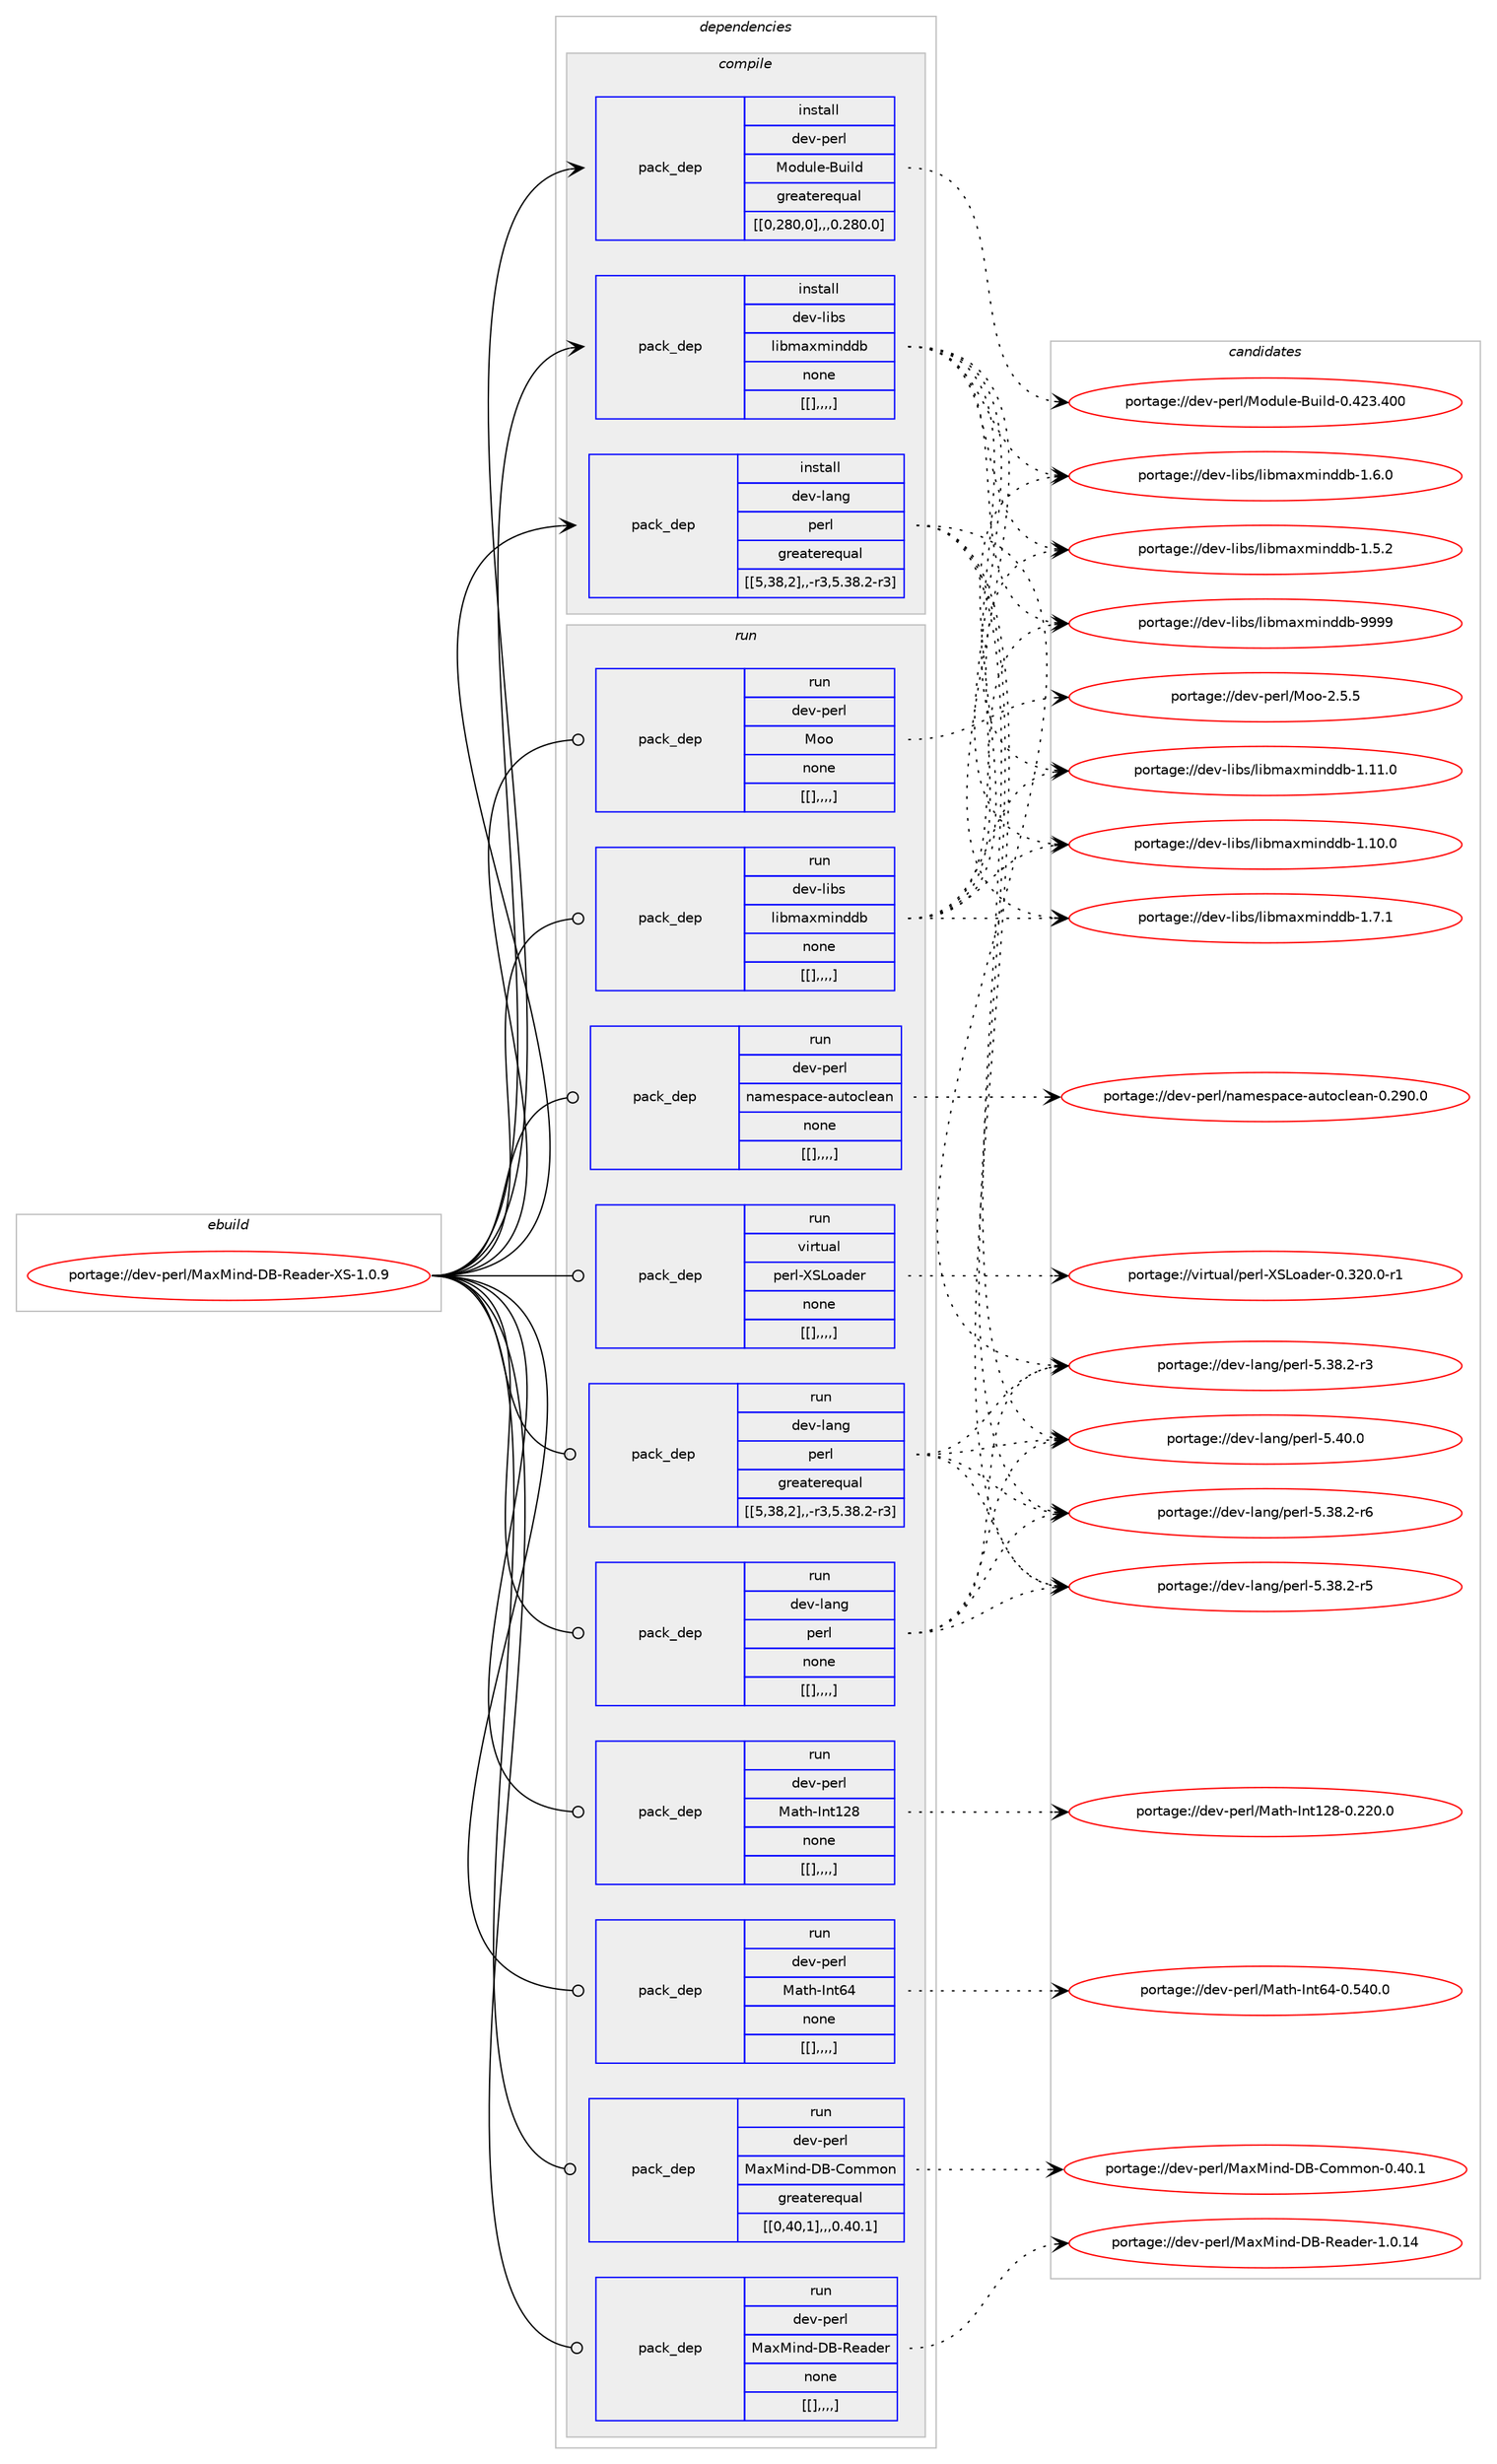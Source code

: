 digraph prolog {

# *************
# Graph options
# *************

newrank=true;
concentrate=true;
compound=true;
graph [rankdir=LR,fontname=Helvetica,fontsize=10,ranksep=1.5];#, ranksep=2.5, nodesep=0.2];
edge  [arrowhead=vee];
node  [fontname=Helvetica,fontsize=10];

# **********
# The ebuild
# **********

subgraph cluster_leftcol {
color=gray;
label=<<i>ebuild</i>>;
id [label="portage://dev-perl/MaxMind-DB-Reader-XS-1.0.9", color=red, width=4, href="../dev-perl/MaxMind-DB-Reader-XS-1.0.9.svg"];
}

# ****************
# The dependencies
# ****************

subgraph cluster_midcol {
color=gray;
label=<<i>dependencies</i>>;
subgraph cluster_compile {
fillcolor="#eeeeee";
style=filled;
label=<<i>compile</i>>;
subgraph pack102440 {
dependency134097 [label=<<TABLE BORDER="0" CELLBORDER="1" CELLSPACING="0" CELLPADDING="4" WIDTH="220"><TR><TD ROWSPAN="6" CELLPADDING="30">pack_dep</TD></TR><TR><TD WIDTH="110">install</TD></TR><TR><TD>dev-lang</TD></TR><TR><TD>perl</TD></TR><TR><TD>greaterequal</TD></TR><TR><TD>[[5,38,2],,-r3,5.38.2-r3]</TD></TR></TABLE>>, shape=none, color=blue];
}
id:e -> dependency134097:w [weight=20,style="solid",arrowhead="vee"];
subgraph pack102441 {
dependency134098 [label=<<TABLE BORDER="0" CELLBORDER="1" CELLSPACING="0" CELLPADDING="4" WIDTH="220"><TR><TD ROWSPAN="6" CELLPADDING="30">pack_dep</TD></TR><TR><TD WIDTH="110">install</TD></TR><TR><TD>dev-libs</TD></TR><TR><TD>libmaxminddb</TD></TR><TR><TD>none</TD></TR><TR><TD>[[],,,,]</TD></TR></TABLE>>, shape=none, color=blue];
}
id:e -> dependency134098:w [weight=20,style="solid",arrowhead="vee"];
subgraph pack102442 {
dependency134099 [label=<<TABLE BORDER="0" CELLBORDER="1" CELLSPACING="0" CELLPADDING="4" WIDTH="220"><TR><TD ROWSPAN="6" CELLPADDING="30">pack_dep</TD></TR><TR><TD WIDTH="110">install</TD></TR><TR><TD>dev-perl</TD></TR><TR><TD>Module-Build</TD></TR><TR><TD>greaterequal</TD></TR><TR><TD>[[0,280,0],,,0.280.0]</TD></TR></TABLE>>, shape=none, color=blue];
}
id:e -> dependency134099:w [weight=20,style="solid",arrowhead="vee"];
}
subgraph cluster_compileandrun {
fillcolor="#eeeeee";
style=filled;
label=<<i>compile and run</i>>;
}
subgraph cluster_run {
fillcolor="#eeeeee";
style=filled;
label=<<i>run</i>>;
subgraph pack102443 {
dependency134100 [label=<<TABLE BORDER="0" CELLBORDER="1" CELLSPACING="0" CELLPADDING="4" WIDTH="220"><TR><TD ROWSPAN="6" CELLPADDING="30">pack_dep</TD></TR><TR><TD WIDTH="110">run</TD></TR><TR><TD>dev-lang</TD></TR><TR><TD>perl</TD></TR><TR><TD>greaterequal</TD></TR><TR><TD>[[5,38,2],,-r3,5.38.2-r3]</TD></TR></TABLE>>, shape=none, color=blue];
}
id:e -> dependency134100:w [weight=20,style="solid",arrowhead="odot"];
subgraph pack102444 {
dependency134101 [label=<<TABLE BORDER="0" CELLBORDER="1" CELLSPACING="0" CELLPADDING="4" WIDTH="220"><TR><TD ROWSPAN="6" CELLPADDING="30">pack_dep</TD></TR><TR><TD WIDTH="110">run</TD></TR><TR><TD>dev-lang</TD></TR><TR><TD>perl</TD></TR><TR><TD>none</TD></TR><TR><TD>[[],,,,]</TD></TR></TABLE>>, shape=none, color=blue];
}
id:e -> dependency134101:w [weight=20,style="solid",arrowhead="odot"];
subgraph pack102445 {
dependency134102 [label=<<TABLE BORDER="0" CELLBORDER="1" CELLSPACING="0" CELLPADDING="4" WIDTH="220"><TR><TD ROWSPAN="6" CELLPADDING="30">pack_dep</TD></TR><TR><TD WIDTH="110">run</TD></TR><TR><TD>dev-libs</TD></TR><TR><TD>libmaxminddb</TD></TR><TR><TD>none</TD></TR><TR><TD>[[],,,,]</TD></TR></TABLE>>, shape=none, color=blue];
}
id:e -> dependency134102:w [weight=20,style="solid",arrowhead="odot"];
subgraph pack102446 {
dependency134103 [label=<<TABLE BORDER="0" CELLBORDER="1" CELLSPACING="0" CELLPADDING="4" WIDTH="220"><TR><TD ROWSPAN="6" CELLPADDING="30">pack_dep</TD></TR><TR><TD WIDTH="110">run</TD></TR><TR><TD>dev-perl</TD></TR><TR><TD>Math-Int128</TD></TR><TR><TD>none</TD></TR><TR><TD>[[],,,,]</TD></TR></TABLE>>, shape=none, color=blue];
}
id:e -> dependency134103:w [weight=20,style="solid",arrowhead="odot"];
subgraph pack102447 {
dependency134104 [label=<<TABLE BORDER="0" CELLBORDER="1" CELLSPACING="0" CELLPADDING="4" WIDTH="220"><TR><TD ROWSPAN="6" CELLPADDING="30">pack_dep</TD></TR><TR><TD WIDTH="110">run</TD></TR><TR><TD>dev-perl</TD></TR><TR><TD>Math-Int64</TD></TR><TR><TD>none</TD></TR><TR><TD>[[],,,,]</TD></TR></TABLE>>, shape=none, color=blue];
}
id:e -> dependency134104:w [weight=20,style="solid",arrowhead="odot"];
subgraph pack102448 {
dependency134105 [label=<<TABLE BORDER="0" CELLBORDER="1" CELLSPACING="0" CELLPADDING="4" WIDTH="220"><TR><TD ROWSPAN="6" CELLPADDING="30">pack_dep</TD></TR><TR><TD WIDTH="110">run</TD></TR><TR><TD>dev-perl</TD></TR><TR><TD>MaxMind-DB-Common</TD></TR><TR><TD>greaterequal</TD></TR><TR><TD>[[0,40,1],,,0.40.1]</TD></TR></TABLE>>, shape=none, color=blue];
}
id:e -> dependency134105:w [weight=20,style="solid",arrowhead="odot"];
subgraph pack102449 {
dependency134106 [label=<<TABLE BORDER="0" CELLBORDER="1" CELLSPACING="0" CELLPADDING="4" WIDTH="220"><TR><TD ROWSPAN="6" CELLPADDING="30">pack_dep</TD></TR><TR><TD WIDTH="110">run</TD></TR><TR><TD>dev-perl</TD></TR><TR><TD>MaxMind-DB-Reader</TD></TR><TR><TD>none</TD></TR><TR><TD>[[],,,,]</TD></TR></TABLE>>, shape=none, color=blue];
}
id:e -> dependency134106:w [weight=20,style="solid",arrowhead="odot"];
subgraph pack102450 {
dependency134107 [label=<<TABLE BORDER="0" CELLBORDER="1" CELLSPACING="0" CELLPADDING="4" WIDTH="220"><TR><TD ROWSPAN="6" CELLPADDING="30">pack_dep</TD></TR><TR><TD WIDTH="110">run</TD></TR><TR><TD>dev-perl</TD></TR><TR><TD>Moo</TD></TR><TR><TD>none</TD></TR><TR><TD>[[],,,,]</TD></TR></TABLE>>, shape=none, color=blue];
}
id:e -> dependency134107:w [weight=20,style="solid",arrowhead="odot"];
subgraph pack102451 {
dependency134108 [label=<<TABLE BORDER="0" CELLBORDER="1" CELLSPACING="0" CELLPADDING="4" WIDTH="220"><TR><TD ROWSPAN="6" CELLPADDING="30">pack_dep</TD></TR><TR><TD WIDTH="110">run</TD></TR><TR><TD>dev-perl</TD></TR><TR><TD>namespace-autoclean</TD></TR><TR><TD>none</TD></TR><TR><TD>[[],,,,]</TD></TR></TABLE>>, shape=none, color=blue];
}
id:e -> dependency134108:w [weight=20,style="solid",arrowhead="odot"];
subgraph pack102452 {
dependency134109 [label=<<TABLE BORDER="0" CELLBORDER="1" CELLSPACING="0" CELLPADDING="4" WIDTH="220"><TR><TD ROWSPAN="6" CELLPADDING="30">pack_dep</TD></TR><TR><TD WIDTH="110">run</TD></TR><TR><TD>virtual</TD></TR><TR><TD>perl-XSLoader</TD></TR><TR><TD>none</TD></TR><TR><TD>[[],,,,]</TD></TR></TABLE>>, shape=none, color=blue];
}
id:e -> dependency134109:w [weight=20,style="solid",arrowhead="odot"];
}
}

# **************
# The candidates
# **************

subgraph cluster_choices {
rank=same;
color=gray;
label=<<i>candidates</i>>;

subgraph choice102440 {
color=black;
nodesep=1;
choice10010111845108971101034711210111410845534652484648 [label="portage://dev-lang/perl-5.40.0", color=red, width=4,href="../dev-lang/perl-5.40.0.svg"];
choice100101118451089711010347112101114108455346515646504511454 [label="portage://dev-lang/perl-5.38.2-r6", color=red, width=4,href="../dev-lang/perl-5.38.2-r6.svg"];
choice100101118451089711010347112101114108455346515646504511453 [label="portage://dev-lang/perl-5.38.2-r5", color=red, width=4,href="../dev-lang/perl-5.38.2-r5.svg"];
choice100101118451089711010347112101114108455346515646504511451 [label="portage://dev-lang/perl-5.38.2-r3", color=red, width=4,href="../dev-lang/perl-5.38.2-r3.svg"];
dependency134097:e -> choice10010111845108971101034711210111410845534652484648:w [style=dotted,weight="100"];
dependency134097:e -> choice100101118451089711010347112101114108455346515646504511454:w [style=dotted,weight="100"];
dependency134097:e -> choice100101118451089711010347112101114108455346515646504511453:w [style=dotted,weight="100"];
dependency134097:e -> choice100101118451089711010347112101114108455346515646504511451:w [style=dotted,weight="100"];
}
subgraph choice102441 {
color=black;
nodesep=1;
choice1001011184510810598115471081059810997120109105110100100984557575757 [label="portage://dev-libs/libmaxminddb-9999", color=red, width=4,href="../dev-libs/libmaxminddb-9999.svg"];
choice10010111845108105981154710810598109971201091051101001009845494649494648 [label="portage://dev-libs/libmaxminddb-1.11.0", color=red, width=4,href="../dev-libs/libmaxminddb-1.11.0.svg"];
choice10010111845108105981154710810598109971201091051101001009845494649484648 [label="portage://dev-libs/libmaxminddb-1.10.0", color=red, width=4,href="../dev-libs/libmaxminddb-1.10.0.svg"];
choice100101118451081059811547108105981099712010910511010010098454946554649 [label="portage://dev-libs/libmaxminddb-1.7.1", color=red, width=4,href="../dev-libs/libmaxminddb-1.7.1.svg"];
choice100101118451081059811547108105981099712010910511010010098454946544648 [label="portage://dev-libs/libmaxminddb-1.6.0", color=red, width=4,href="../dev-libs/libmaxminddb-1.6.0.svg"];
choice100101118451081059811547108105981099712010910511010010098454946534650 [label="portage://dev-libs/libmaxminddb-1.5.2", color=red, width=4,href="../dev-libs/libmaxminddb-1.5.2.svg"];
dependency134098:e -> choice1001011184510810598115471081059810997120109105110100100984557575757:w [style=dotted,weight="100"];
dependency134098:e -> choice10010111845108105981154710810598109971201091051101001009845494649494648:w [style=dotted,weight="100"];
dependency134098:e -> choice10010111845108105981154710810598109971201091051101001009845494649484648:w [style=dotted,weight="100"];
dependency134098:e -> choice100101118451081059811547108105981099712010910511010010098454946554649:w [style=dotted,weight="100"];
dependency134098:e -> choice100101118451081059811547108105981099712010910511010010098454946544648:w [style=dotted,weight="100"];
dependency134098:e -> choice100101118451081059811547108105981099712010910511010010098454946534650:w [style=dotted,weight="100"];
}
subgraph choice102442 {
color=black;
nodesep=1;
choice100101118451121011141084777111100117108101456611710510810045484652505146524848 [label="portage://dev-perl/Module-Build-0.423.400", color=red, width=4,href="../dev-perl/Module-Build-0.423.400.svg"];
dependency134099:e -> choice100101118451121011141084777111100117108101456611710510810045484652505146524848:w [style=dotted,weight="100"];
}
subgraph choice102443 {
color=black;
nodesep=1;
choice10010111845108971101034711210111410845534652484648 [label="portage://dev-lang/perl-5.40.0", color=red, width=4,href="../dev-lang/perl-5.40.0.svg"];
choice100101118451089711010347112101114108455346515646504511454 [label="portage://dev-lang/perl-5.38.2-r6", color=red, width=4,href="../dev-lang/perl-5.38.2-r6.svg"];
choice100101118451089711010347112101114108455346515646504511453 [label="portage://dev-lang/perl-5.38.2-r5", color=red, width=4,href="../dev-lang/perl-5.38.2-r5.svg"];
choice100101118451089711010347112101114108455346515646504511451 [label="portage://dev-lang/perl-5.38.2-r3", color=red, width=4,href="../dev-lang/perl-5.38.2-r3.svg"];
dependency134100:e -> choice10010111845108971101034711210111410845534652484648:w [style=dotted,weight="100"];
dependency134100:e -> choice100101118451089711010347112101114108455346515646504511454:w [style=dotted,weight="100"];
dependency134100:e -> choice100101118451089711010347112101114108455346515646504511453:w [style=dotted,weight="100"];
dependency134100:e -> choice100101118451089711010347112101114108455346515646504511451:w [style=dotted,weight="100"];
}
subgraph choice102444 {
color=black;
nodesep=1;
choice10010111845108971101034711210111410845534652484648 [label="portage://dev-lang/perl-5.40.0", color=red, width=4,href="../dev-lang/perl-5.40.0.svg"];
choice100101118451089711010347112101114108455346515646504511454 [label="portage://dev-lang/perl-5.38.2-r6", color=red, width=4,href="../dev-lang/perl-5.38.2-r6.svg"];
choice100101118451089711010347112101114108455346515646504511453 [label="portage://dev-lang/perl-5.38.2-r5", color=red, width=4,href="../dev-lang/perl-5.38.2-r5.svg"];
choice100101118451089711010347112101114108455346515646504511451 [label="portage://dev-lang/perl-5.38.2-r3", color=red, width=4,href="../dev-lang/perl-5.38.2-r3.svg"];
dependency134101:e -> choice10010111845108971101034711210111410845534652484648:w [style=dotted,weight="100"];
dependency134101:e -> choice100101118451089711010347112101114108455346515646504511454:w [style=dotted,weight="100"];
dependency134101:e -> choice100101118451089711010347112101114108455346515646504511453:w [style=dotted,weight="100"];
dependency134101:e -> choice100101118451089711010347112101114108455346515646504511451:w [style=dotted,weight="100"];
}
subgraph choice102445 {
color=black;
nodesep=1;
choice1001011184510810598115471081059810997120109105110100100984557575757 [label="portage://dev-libs/libmaxminddb-9999", color=red, width=4,href="../dev-libs/libmaxminddb-9999.svg"];
choice10010111845108105981154710810598109971201091051101001009845494649494648 [label="portage://dev-libs/libmaxminddb-1.11.0", color=red, width=4,href="../dev-libs/libmaxminddb-1.11.0.svg"];
choice10010111845108105981154710810598109971201091051101001009845494649484648 [label="portage://dev-libs/libmaxminddb-1.10.0", color=red, width=4,href="../dev-libs/libmaxminddb-1.10.0.svg"];
choice100101118451081059811547108105981099712010910511010010098454946554649 [label="portage://dev-libs/libmaxminddb-1.7.1", color=red, width=4,href="../dev-libs/libmaxminddb-1.7.1.svg"];
choice100101118451081059811547108105981099712010910511010010098454946544648 [label="portage://dev-libs/libmaxminddb-1.6.0", color=red, width=4,href="../dev-libs/libmaxminddb-1.6.0.svg"];
choice100101118451081059811547108105981099712010910511010010098454946534650 [label="portage://dev-libs/libmaxminddb-1.5.2", color=red, width=4,href="../dev-libs/libmaxminddb-1.5.2.svg"];
dependency134102:e -> choice1001011184510810598115471081059810997120109105110100100984557575757:w [style=dotted,weight="100"];
dependency134102:e -> choice10010111845108105981154710810598109971201091051101001009845494649494648:w [style=dotted,weight="100"];
dependency134102:e -> choice10010111845108105981154710810598109971201091051101001009845494649484648:w [style=dotted,weight="100"];
dependency134102:e -> choice100101118451081059811547108105981099712010910511010010098454946554649:w [style=dotted,weight="100"];
dependency134102:e -> choice100101118451081059811547108105981099712010910511010010098454946544648:w [style=dotted,weight="100"];
dependency134102:e -> choice100101118451081059811547108105981099712010910511010010098454946534650:w [style=dotted,weight="100"];
}
subgraph choice102446 {
color=black;
nodesep=1;
choice1001011184511210111410847779711610445731101164950564548465050484648 [label="portage://dev-perl/Math-Int128-0.220.0", color=red, width=4,href="../dev-perl/Math-Int128-0.220.0.svg"];
dependency134103:e -> choice1001011184511210111410847779711610445731101164950564548465050484648:w [style=dotted,weight="100"];
}
subgraph choice102447 {
color=black;
nodesep=1;
choice10010111845112101114108477797116104457311011654524548465352484648 [label="portage://dev-perl/Math-Int64-0.540.0", color=red, width=4,href="../dev-perl/Math-Int64-0.540.0.svg"];
dependency134104:e -> choice10010111845112101114108477797116104457311011654524548465352484648:w [style=dotted,weight="100"];
}
subgraph choice102448 {
color=black;
nodesep=1;
choice1001011184511210111410847779712077105110100456866456711110910911111045484652484649 [label="portage://dev-perl/MaxMind-DB-Common-0.40.1", color=red, width=4,href="../dev-perl/MaxMind-DB-Common-0.40.1.svg"];
dependency134105:e -> choice1001011184511210111410847779712077105110100456866456711110910911111045484652484649:w [style=dotted,weight="100"];
}
subgraph choice102449 {
color=black;
nodesep=1;
choice100101118451121011141084777971207710511010045686645821019710010111445494648464952 [label="portage://dev-perl/MaxMind-DB-Reader-1.0.14", color=red, width=4,href="../dev-perl/MaxMind-DB-Reader-1.0.14.svg"];
dependency134106:e -> choice100101118451121011141084777971207710511010045686645821019710010111445494648464952:w [style=dotted,weight="100"];
}
subgraph choice102450 {
color=black;
nodesep=1;
choice100101118451121011141084777111111455046534653 [label="portage://dev-perl/Moo-2.5.5", color=red, width=4,href="../dev-perl/Moo-2.5.5.svg"];
dependency134107:e -> choice100101118451121011141084777111111455046534653:w [style=dotted,weight="100"];
}
subgraph choice102451 {
color=black;
nodesep=1;
choice1001011184511210111410847110971091011151129799101459711711611199108101971104548465057484648 [label="portage://dev-perl/namespace-autoclean-0.290.0", color=red, width=4,href="../dev-perl/namespace-autoclean-0.290.0.svg"];
dependency134108:e -> choice1001011184511210111410847110971091011151129799101459711711611199108101971104548465057484648:w [style=dotted,weight="100"];
}
subgraph choice102452 {
color=black;
nodesep=1;
choice1181051141161179710847112101114108458883761119710010111445484651504846484511449 [label="portage://virtual/perl-XSLoader-0.320.0-r1", color=red, width=4,href="../virtual/perl-XSLoader-0.320.0-r1.svg"];
dependency134109:e -> choice1181051141161179710847112101114108458883761119710010111445484651504846484511449:w [style=dotted,weight="100"];
}
}

}
